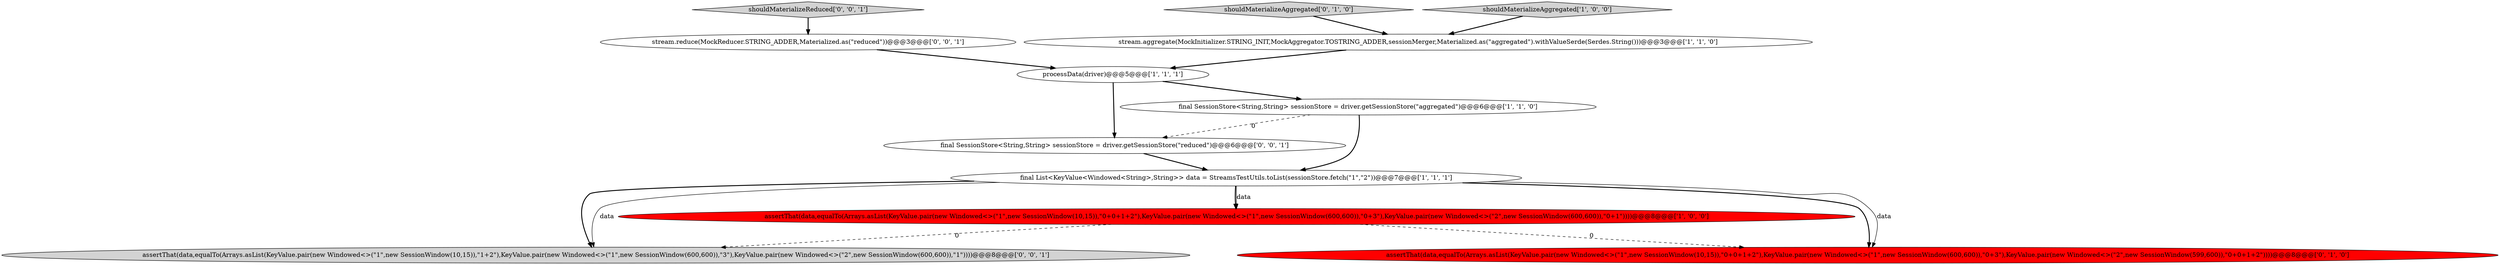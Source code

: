 digraph {
9 [style = filled, label = "final SessionStore<String,String> sessionStore = driver.getSessionStore(\"reduced\")@@@6@@@['0', '0', '1']", fillcolor = white, shape = ellipse image = "AAA0AAABBB3BBB"];
10 [style = filled, label = "assertThat(data,equalTo(Arrays.asList(KeyValue.pair(new Windowed<>(\"1\",new SessionWindow(10,15)),\"1+2\"),KeyValue.pair(new Windowed<>(\"1\",new SessionWindow(600,600)),\"3\"),KeyValue.pair(new Windowed<>(\"2\",new SessionWindow(600,600)),\"1\"))))@@@8@@@['0', '0', '1']", fillcolor = lightgray, shape = ellipse image = "AAA0AAABBB3BBB"];
5 [style = filled, label = "final List<KeyValue<Windowed<String>,String>> data = StreamsTestUtils.toList(sessionStore.fetch(\"1\",\"2\"))@@@7@@@['1', '1', '1']", fillcolor = white, shape = ellipse image = "AAA0AAABBB1BBB"];
6 [style = filled, label = "shouldMaterializeAggregated['0', '1', '0']", fillcolor = lightgray, shape = diamond image = "AAA0AAABBB2BBB"];
1 [style = filled, label = "processData(driver)@@@5@@@['1', '1', '1']", fillcolor = white, shape = ellipse image = "AAA0AAABBB1BBB"];
8 [style = filled, label = "stream.reduce(MockReducer.STRING_ADDER,Materialized.as(\"reduced\"))@@@3@@@['0', '0', '1']", fillcolor = white, shape = ellipse image = "AAA0AAABBB3BBB"];
7 [style = filled, label = "assertThat(data,equalTo(Arrays.asList(KeyValue.pair(new Windowed<>(\"1\",new SessionWindow(10,15)),\"0+0+1+2\"),KeyValue.pair(new Windowed<>(\"1\",new SessionWindow(600,600)),\"0+3\"),KeyValue.pair(new Windowed<>(\"2\",new SessionWindow(599,600)),\"0+0+1+2\"))))@@@8@@@['0', '1', '0']", fillcolor = red, shape = ellipse image = "AAA1AAABBB2BBB"];
2 [style = filled, label = "stream.aggregate(MockInitializer.STRING_INIT,MockAggregator.TOSTRING_ADDER,sessionMerger,Materialized.as(\"aggregated\").withValueSerde(Serdes.String()))@@@3@@@['1', '1', '0']", fillcolor = white, shape = ellipse image = "AAA0AAABBB1BBB"];
3 [style = filled, label = "assertThat(data,equalTo(Arrays.asList(KeyValue.pair(new Windowed<>(\"1\",new SessionWindow(10,15)),\"0+0+1+2\"),KeyValue.pair(new Windowed<>(\"1\",new SessionWindow(600,600)),\"0+3\"),KeyValue.pair(new Windowed<>(\"2\",new SessionWindow(600,600)),\"0+1\"))))@@@8@@@['1', '0', '0']", fillcolor = red, shape = ellipse image = "AAA1AAABBB1BBB"];
11 [style = filled, label = "shouldMaterializeReduced['0', '0', '1']", fillcolor = lightgray, shape = diamond image = "AAA0AAABBB3BBB"];
4 [style = filled, label = "final SessionStore<String,String> sessionStore = driver.getSessionStore(\"aggregated\")@@@6@@@['1', '1', '0']", fillcolor = white, shape = ellipse image = "AAA0AAABBB1BBB"];
0 [style = filled, label = "shouldMaterializeAggregated['1', '0', '0']", fillcolor = lightgray, shape = diamond image = "AAA0AAABBB1BBB"];
9->5 [style = bold, label=""];
5->3 [style = bold, label=""];
8->1 [style = bold, label=""];
5->7 [style = bold, label=""];
5->10 [style = bold, label=""];
11->8 [style = bold, label=""];
1->4 [style = bold, label=""];
5->3 [style = solid, label="data"];
4->9 [style = dashed, label="0"];
3->10 [style = dashed, label="0"];
5->7 [style = solid, label="data"];
3->7 [style = dashed, label="0"];
4->5 [style = bold, label=""];
2->1 [style = bold, label=""];
5->10 [style = solid, label="data"];
1->9 [style = bold, label=""];
0->2 [style = bold, label=""];
6->2 [style = bold, label=""];
}
